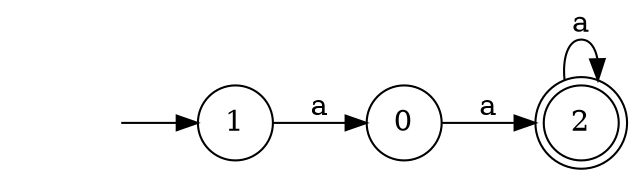 digraph Automaton {
  rankdir = LR;
node [shape=circle];
  0 -> 2 [label="a"];
node [shape=circle];
  initial [shape=plaintext,label=""];
  initial -> 1
  1 -> 0 [label="a"];
2 [shape=doublecircle]; 
  2 -> 2 [label="a"];
}

